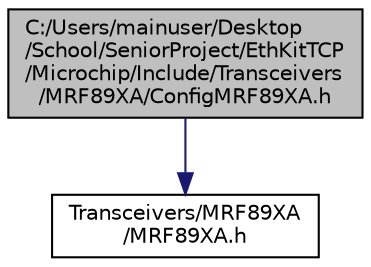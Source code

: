 digraph "C:/Users/mainuser/Desktop/School/SeniorProject/EthKitTCP/Microchip/Include/Transceivers/MRF89XA/ConfigMRF89XA.h"
{
  edge [fontname="Helvetica",fontsize="10",labelfontname="Helvetica",labelfontsize="10"];
  node [fontname="Helvetica",fontsize="10",shape=record];
  Node1 [label="C:/Users/mainuser/Desktop\l/School/SeniorProject/EthKitTCP\l/Microchip/Include/Transceivers\l/MRF89XA/ConfigMRF89XA.h",height=0.2,width=0.4,color="black", fillcolor="grey75", style="filled", fontcolor="black"];
  Node1 -> Node2 [color="midnightblue",fontsize="10",style="solid",fontname="Helvetica"];
  Node2 [label="Transceivers/MRF89XA\l/MRF89XA.h",height=0.2,width=0.4,color="black", fillcolor="white", style="filled",URL="$_m_r_f89_x_a_8h.html"];
}
